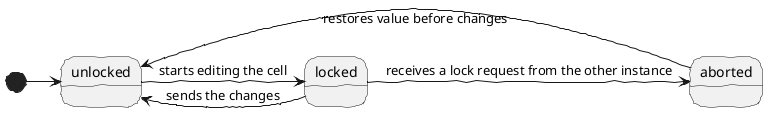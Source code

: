 @startuml cells_state_diagram.png

'http://plantuml.com/skinparam.html'
skinparam handwritten true
skinparam defaultFontName FG Virgil
skinparam shadowing false

state unlocked {
}
state locked {
}
state aborted {
}

[*] -> unlocked
unlocked -> locked : starts editing the cell
locked -> unlocked : sends the changes
locked -> aborted : receives a lock request from the other instance
aborted -> unlocked : restores value before changes

@enduml